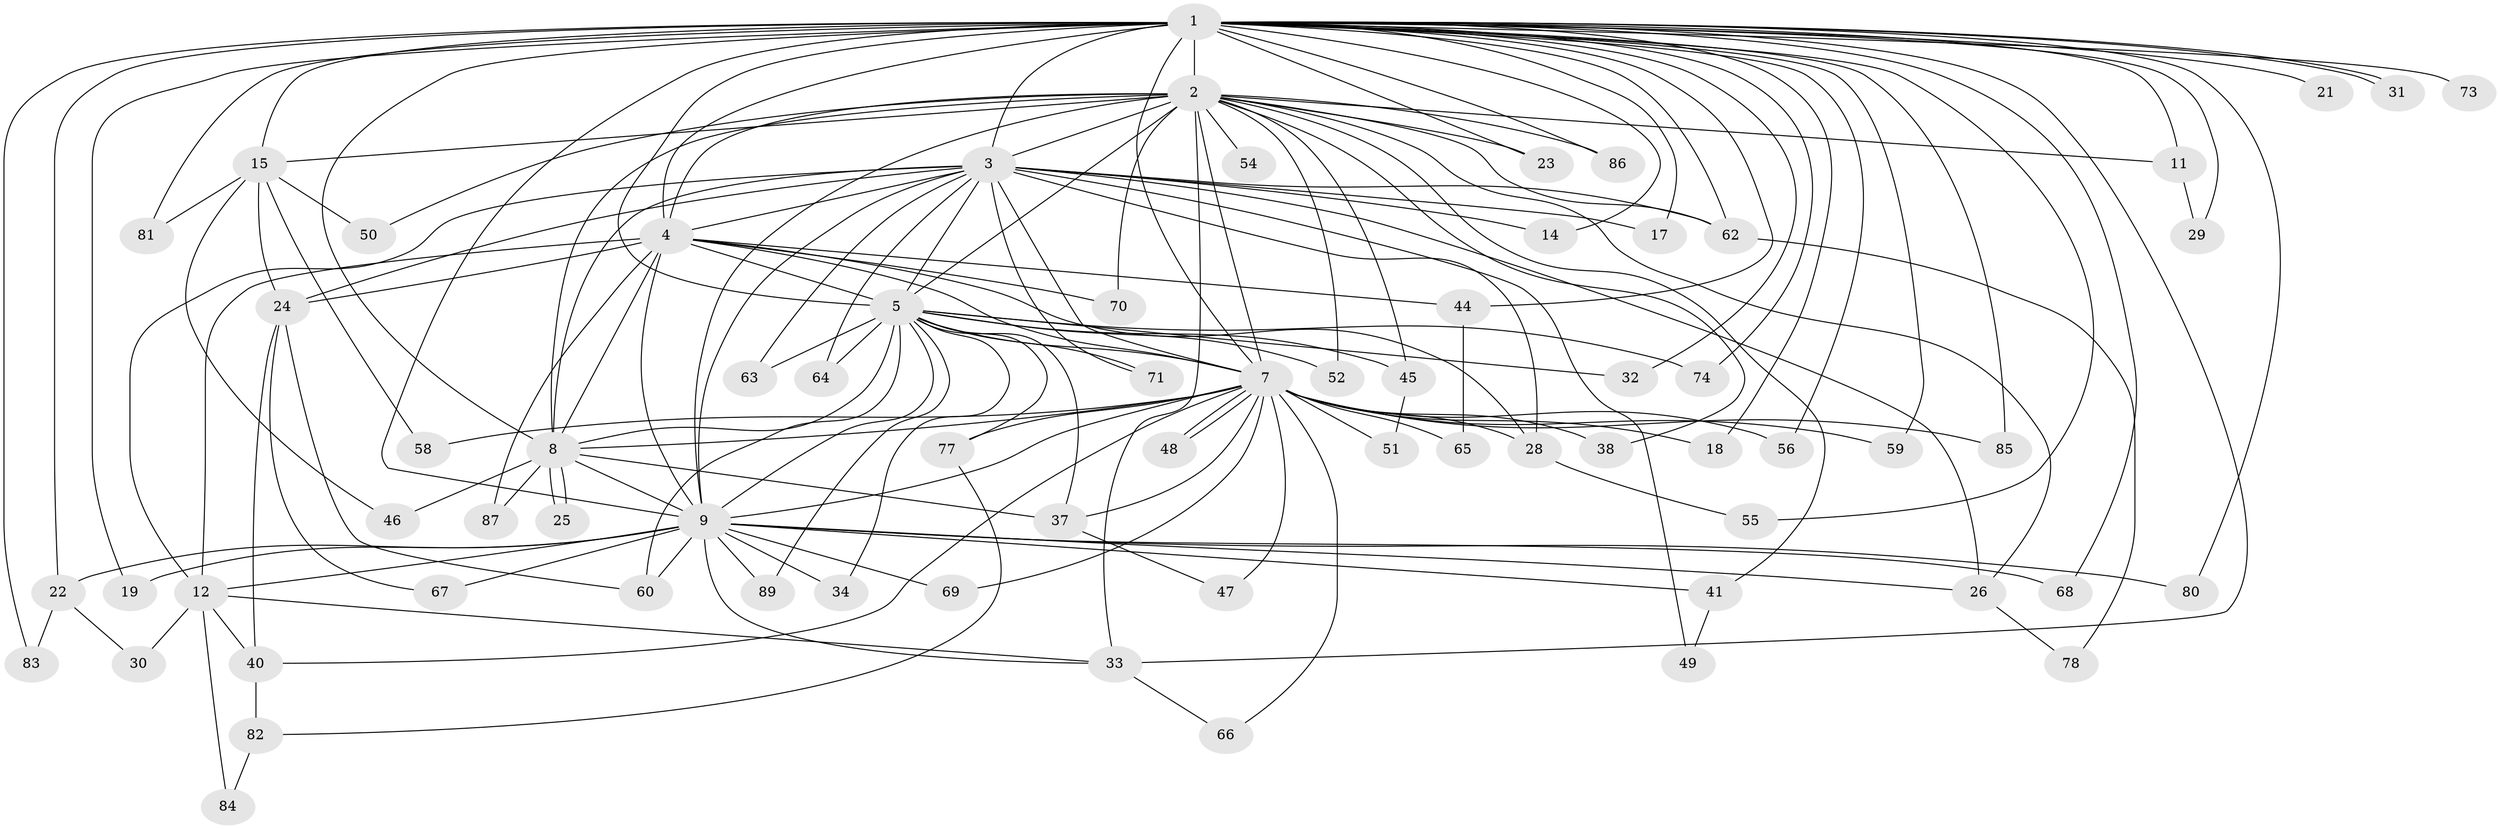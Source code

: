 // original degree distribution, {26: 0.011235955056179775, 16: 0.011235955056179775, 20: 0.02247191011235955, 14: 0.02247191011235955, 24: 0.011235955056179775, 29: 0.011235955056179775, 21: 0.011235955056179775, 17: 0.011235955056179775, 3: 0.16853932584269662, 7: 0.011235955056179775, 5: 0.033707865168539325, 2: 0.5955056179775281, 6: 0.02247191011235955, 4: 0.056179775280898875}
// Generated by graph-tools (version 1.1) at 2025/41/03/06/25 10:41:35]
// undirected, 70 vertices, 159 edges
graph export_dot {
graph [start="1"]
  node [color=gray90,style=filled];
  1 [super="+6"];
  2 [super="+10"];
  3 [super="+16"];
  4 [super="+57"];
  5 [super="+13"];
  7 [super="+75"];
  8 [super="+27"];
  9 [super="+39"];
  11;
  12 [super="+36"];
  14;
  15 [super="+20"];
  17;
  18 [super="+53"];
  19;
  21;
  22 [super="+35"];
  23;
  24;
  25;
  26 [super="+72"];
  28 [super="+43"];
  29;
  30;
  31;
  32;
  33 [super="+76"];
  34;
  37 [super="+42"];
  38;
  40 [super="+61"];
  41;
  44;
  45;
  46;
  47;
  48;
  49;
  50;
  51;
  52;
  54;
  55;
  56;
  58;
  59;
  60 [super="+88"];
  62 [super="+79"];
  63;
  64;
  65;
  66;
  67;
  68;
  69;
  70;
  71;
  73;
  74;
  77;
  78;
  80;
  81;
  82;
  83;
  84;
  85;
  86;
  87;
  89;
  1 -- 2 [weight=4];
  1 -- 3 [weight=3];
  1 -- 4 [weight=2];
  1 -- 5 [weight=2];
  1 -- 7 [weight=2];
  1 -- 8 [weight=2];
  1 -- 9 [weight=2];
  1 -- 11;
  1 -- 15 [weight=2];
  1 -- 18;
  1 -- 19;
  1 -- 29;
  1 -- 31;
  1 -- 31;
  1 -- 33;
  1 -- 55;
  1 -- 56;
  1 -- 62;
  1 -- 73 [weight=2];
  1 -- 80;
  1 -- 81;
  1 -- 85;
  1 -- 68;
  1 -- 74;
  1 -- 14;
  1 -- 17;
  1 -- 83;
  1 -- 21;
  1 -- 22 [weight=2];
  1 -- 23;
  1 -- 86;
  1 -- 32;
  1 -- 44;
  1 -- 59;
  2 -- 3 [weight=2];
  2 -- 4 [weight=2];
  2 -- 5 [weight=2];
  2 -- 7 [weight=2];
  2 -- 8 [weight=2];
  2 -- 9 [weight=2];
  2 -- 15;
  2 -- 33;
  2 -- 38;
  2 -- 54 [weight=2];
  2 -- 62;
  2 -- 70;
  2 -- 86;
  2 -- 41;
  2 -- 11;
  2 -- 45;
  2 -- 50;
  2 -- 52;
  2 -- 23;
  2 -- 26;
  3 -- 4;
  3 -- 5;
  3 -- 7;
  3 -- 8 [weight=2];
  3 -- 9;
  3 -- 12;
  3 -- 14;
  3 -- 17;
  3 -- 24;
  3 -- 26;
  3 -- 28;
  3 -- 63;
  3 -- 64;
  3 -- 71;
  3 -- 49;
  3 -- 62;
  4 -- 5;
  4 -- 7;
  4 -- 8;
  4 -- 9;
  4 -- 12;
  4 -- 28;
  4 -- 44;
  4 -- 70;
  4 -- 24;
  4 -- 87;
  5 -- 7 [weight=3];
  5 -- 8;
  5 -- 9;
  5 -- 32;
  5 -- 34;
  5 -- 37;
  5 -- 52;
  5 -- 63;
  5 -- 64;
  5 -- 71;
  5 -- 74;
  5 -- 45;
  5 -- 89;
  5 -- 77;
  5 -- 60;
  7 -- 8;
  7 -- 9;
  7 -- 18 [weight=2];
  7 -- 37;
  7 -- 38;
  7 -- 40;
  7 -- 47;
  7 -- 48;
  7 -- 48;
  7 -- 51;
  7 -- 56;
  7 -- 58;
  7 -- 59;
  7 -- 65;
  7 -- 66;
  7 -- 69;
  7 -- 77;
  7 -- 85;
  7 -- 28;
  8 -- 9;
  8 -- 25;
  8 -- 25;
  8 -- 46;
  8 -- 87;
  8 -- 37;
  9 -- 19;
  9 -- 22;
  9 -- 34;
  9 -- 41;
  9 -- 60;
  9 -- 67;
  9 -- 68;
  9 -- 69;
  9 -- 80;
  9 -- 89;
  9 -- 12;
  9 -- 26;
  9 -- 33;
  11 -- 29;
  12 -- 30;
  12 -- 40;
  12 -- 84;
  12 -- 33;
  15 -- 24;
  15 -- 46;
  15 -- 81;
  15 -- 50;
  15 -- 58;
  22 -- 30;
  22 -- 83;
  24 -- 60;
  24 -- 67;
  24 -- 40;
  26 -- 78;
  28 -- 55;
  33 -- 66;
  37 -- 47;
  40 -- 82;
  41 -- 49;
  44 -- 65;
  45 -- 51;
  62 -- 78;
  77 -- 82;
  82 -- 84;
}
